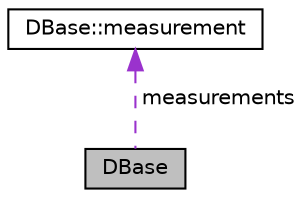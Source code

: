 digraph "DBase"
{
 // LATEX_PDF_SIZE
  edge [fontname="Helvetica",fontsize="10",labelfontname="Helvetica",labelfontsize="10"];
  node [fontname="Helvetica",fontsize="10",shape=record];
  Node1 [label="DBase",height=0.2,width=0.4,color="black", fillcolor="grey75", style="filled", fontcolor="black",tooltip="The data layer class."];
  Node2 -> Node1 [dir="back",color="darkorchid3",fontsize="10",style="dashed",label=" measurements" ];
  Node2 [label="DBase::measurement",height=0.2,width=0.4,color="black", fillcolor="white", style="filled",URL="$struct_d_base_1_1measurement.html",tooltip=" "];
}
